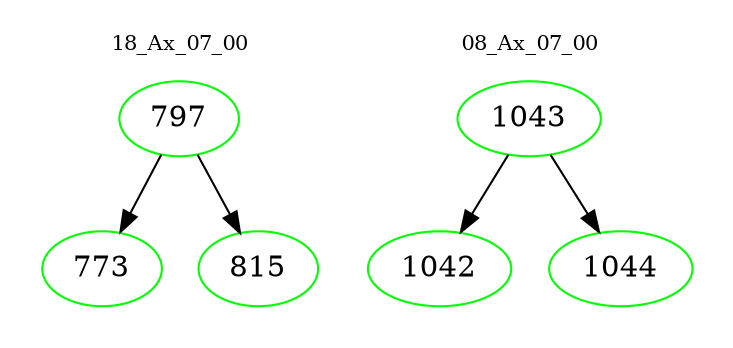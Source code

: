 digraph{
subgraph cluster_0 {
color = white
label = "18_Ax_07_00";
fontsize=10;
T0_797 [label="797", color="green"]
T0_797 -> T0_773 [color="black"]
T0_773 [label="773", color="green"]
T0_797 -> T0_815 [color="black"]
T0_815 [label="815", color="green"]
}
subgraph cluster_1 {
color = white
label = "08_Ax_07_00";
fontsize=10;
T1_1043 [label="1043", color="green"]
T1_1043 -> T1_1042 [color="black"]
T1_1042 [label="1042", color="green"]
T1_1043 -> T1_1044 [color="black"]
T1_1044 [label="1044", color="green"]
}
}
